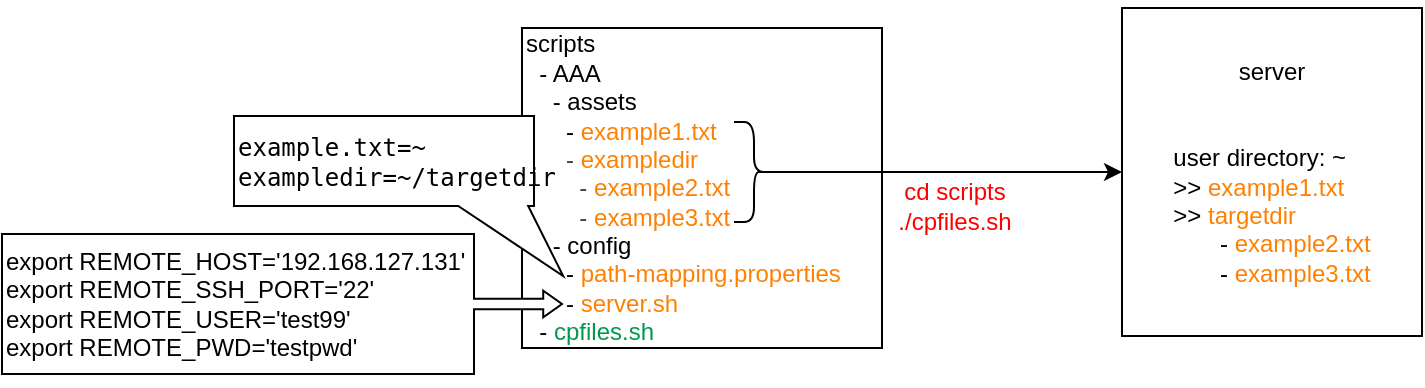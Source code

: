 <mxfile scale="1" border="20">
    <diagram id="bdnXcroJ6sFXeCVjPNqT" name="Page-1">
        <mxGraphModel dx="2625" dy="1006" grid="1" gridSize="10" guides="1" tooltips="1" connect="1" arrows="1" fold="1" page="1" pageScale="1" pageWidth="1100" pageHeight="1700" background="#FFFFFF" math="0" shadow="0">
            <root>
                <mxCell id="0"/>
                <mxCell id="1" parent="0"/>
                <mxCell id="64" value="&lt;div&gt;&lt;br&gt;&lt;/div&gt;scripts&lt;div&gt;&amp;nbsp; - AAA&lt;/div&gt;&lt;div&gt;&amp;nbsp; &amp;nbsp; - assets&lt;/div&gt;&lt;div&gt;&amp;nbsp; &amp;nbsp; &amp;nbsp; - &lt;font style=&quot;color: rgb(255, 128, 0);&quot;&gt;example1.txt&lt;/font&gt;&lt;/div&gt;&lt;div&gt;&lt;font style=&quot;color: rgb(255, 128, 0);&quot;&gt;&amp;nbsp; &amp;nbsp; &amp;nbsp;&amp;nbsp;&lt;/font&gt;&lt;span style=&quot;color: rgb(63, 63, 63); background-color: transparent;&quot;&gt;- &lt;/span&gt;&lt;span style=&quot;background-color: transparent;&quot;&gt;&lt;font style=&quot;color: rgb(255, 128, 0);&quot;&gt;exampledir&lt;/font&gt;&lt;/span&gt;&lt;/div&gt;&lt;div&gt;&lt;span style=&quot;color: rgb(63, 63, 63); background-color: transparent;&quot;&gt;&amp;nbsp; &amp;nbsp; &amp;nbsp; &amp;nbsp; - &lt;/span&gt;&lt;span style=&quot;background-color: transparent;&quot;&gt;&lt;font style=&quot;color: rgb(255, 128, 0);&quot;&gt;example2.txt&lt;/font&gt;&lt;/span&gt;&lt;/div&gt;&lt;div&gt;&lt;span style=&quot;color: rgb(63, 63, 63); background-color: transparent;&quot;&gt;&amp;nbsp; &amp;nbsp; &amp;nbsp; &amp;nbsp; - &lt;/span&gt;&lt;span style=&quot;background-color: transparent;&quot;&gt;&lt;font style=&quot;color: rgb(255, 128, 0);&quot;&gt;example3.txt&lt;/font&gt;&lt;/span&gt;&lt;/div&gt;&lt;div&gt;&amp;nbsp; &amp;nbsp; - config&lt;/div&gt;&lt;div&gt;&amp;nbsp; &amp;nbsp; &amp;nbsp; - &lt;font style=&quot;color: rgb(255, 128, 0);&quot;&gt;path-mapping.properties&lt;/font&gt;&lt;/div&gt;&lt;div&gt;&lt;font style=&quot;color: rgb(255, 128, 0);&quot;&gt;&amp;nbsp; &amp;nbsp; &amp;nbsp;&amp;nbsp;&lt;/font&gt;&lt;font style=&quot;color: rgb(0, 0, 0);&quot;&gt;- &lt;/font&gt;&lt;font style=&quot;color: rgb(255, 128, 0);&quot;&gt;server.sh&lt;/font&gt;&lt;/div&gt;&lt;div&gt;&amp;nbsp; - &lt;font style=&quot;color: rgb(0, 153, 77);&quot;&gt;cpfiles.sh&lt;/font&gt;&lt;/div&gt;&lt;div&gt;&lt;br&gt;&lt;/div&gt;" style="rounded=0;whiteSpace=wrap;html=1;align=left;" parent="1" vertex="1">
                    <mxGeometry x="60" y="130" width="180" height="160" as="geometry"/>
                </mxCell>
                <mxCell id="89" value="&lt;pre&gt;&lt;font style=&quot;color: rgb(0, 0, 0);&quot;&gt;example.txt=~&lt;br&gt;exampledir=~/targetdir&lt;/font&gt;&lt;/pre&gt;" style="whiteSpace=wrap;html=1;shape=mxgraph.basic.rectCallout;dx=20.4;dy=35;boundedLbl=1;align=left;flipH=1;flipV=0;" parent="1" vertex="1">
                    <mxGeometry x="-84" y="174" width="150" height="80" as="geometry"/>
                </mxCell>
                <mxCell id="139" value="&lt;pre style=&quot;color: rgb(63, 63, 63);&quot;&gt;&lt;font style=&quot;color: rgb(0, 0, 0);&quot; face=&quot;Helvetica&quot;&gt;export REMOTE_HOST=&#39;192.168.127.131&#39;&lt;br&gt;export REMOTE_SSH_PORT=&#39;22&#39;&lt;br&gt;export REMOTE_USER=&#39;test99&#39;&lt;br&gt;export REMOTE_PWD=&#39;testpwd&#39;&lt;/font&gt;&lt;/pre&gt;" style="html=1;shadow=0;dashed=0;align=left;verticalAlign=middle;shape=mxgraph.arrows2.calloutArrow;dy=2.57;dx=9.39;notch=236;arrowHead=4.1;" parent="1" vertex="1">
                    <mxGeometry x="-200" y="233" width="280" height="70" as="geometry"/>
                </mxCell>
                <mxCell id="140" value="" style="shape=curlyBracket;whiteSpace=wrap;html=1;rounded=1;flipH=1;labelPosition=right;verticalLabelPosition=middle;align=left;verticalAlign=middle;" parent="1" vertex="1">
                    <mxGeometry x="166" y="177" width="20" height="50" as="geometry"/>
                </mxCell>
                <mxCell id="141" value="" style="endArrow=classic;html=1;exitX=0.1;exitY=0.5;exitDx=0;exitDy=0;exitPerimeter=0;" parent="1" source="140" target="143" edge="1">
                    <mxGeometry width="50" height="50" relative="1" as="geometry">
                        <mxPoint x="180" y="200" as="sourcePoint"/>
                        <mxPoint x="390" y="210" as="targetPoint"/>
                    </mxGeometry>
                </mxCell>
                <mxCell id="142" value="&lt;font style=&quot;font-size: 12px; color: rgb(255, 0, 0);&quot;&gt;cd scripts&lt;/font&gt;&lt;div&gt;&lt;font style=&quot;font-size: 12px; color: rgb(255, 0, 0);&quot;&gt;./cpfiles.sh&lt;/font&gt;&lt;/div&gt;" style="edgeLabel;html=1;align=center;verticalAlign=middle;resizable=0;points=[];" parent="141" vertex="1" connectable="0">
                    <mxGeometry x="0.13" y="3" relative="1" as="geometry">
                        <mxPoint x="-8" y="20" as="offset"/>
                    </mxGeometry>
                </mxCell>
                <mxCell id="143" value="&lt;span style=&quot;color: rgb(0, 0, 0);&quot;&gt;server&lt;/span&gt;&lt;div&gt;&lt;br&gt;&lt;/div&gt;&lt;div&gt;&lt;br&gt;&lt;/div&gt;&lt;div style=&quot;text-align: left;&quot;&gt;user directory: ~&lt;/div&gt;&lt;div&gt;&lt;div style=&quot;text-align: left;&quot;&gt;&lt;span style=&quot;background-color: transparent;&quot;&gt;&amp;gt;&amp;gt;&amp;nbsp;&lt;font style=&quot;color: rgb(255, 128, 0);&quot;&gt;example1.txt&lt;/font&gt;&lt;/span&gt;&lt;/div&gt;&lt;div style=&quot;text-align: left;&quot;&gt;&lt;span style=&quot;background-color: transparent;&quot;&gt;&amp;gt;&amp;gt;&amp;nbsp;&lt;font style=&quot;color: rgb(255, 128, 0);&quot;&gt;targetdir&lt;/font&gt;&lt;/span&gt;&lt;/div&gt;&lt;/div&gt;&lt;div style=&quot;text-align: left;&quot;&gt;&amp;nbsp; &amp;nbsp; &amp;nbsp; &amp;nbsp;-&amp;nbsp;&lt;font style=&quot;color: rgb(255, 128, 0);&quot;&gt;example2.txt&lt;/font&gt;&lt;/div&gt;&lt;div style=&quot;text-align: left;&quot;&gt;&amp;nbsp; &amp;nbsp; &amp;nbsp; &amp;nbsp;-&amp;nbsp;&lt;font style=&quot;color: rgb(255, 128, 0);&quot;&gt;example3.txt&lt;/font&gt;&lt;/div&gt;" style="rounded=0;whiteSpace=wrap;html=1;" parent="1" vertex="1">
                    <mxGeometry x="360" y="120" width="150" height="164" as="geometry"/>
                </mxCell>
            </root>
        </mxGraphModel>
    </diagram>
</mxfile>